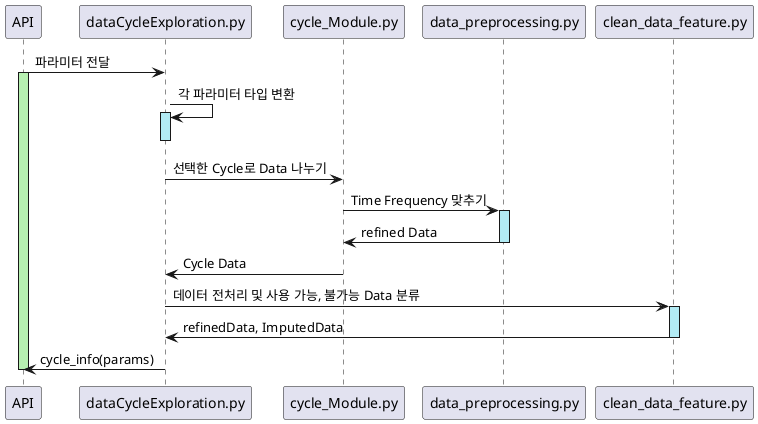 @startuml dataCycle_dataset

API -> dataCycleExploration.py : 파라미터 전달
activate API #B7F0B1

dataCycleExploration.py -> dataCycleExploration.py : 각 파라미터 타입 변환
activate dataCycleExploration.py #B2EBF4
deactivate dataCycleExploration.py



dataCycleExploration.py -> cycle_Module.py : 선택한 Cycle로 Data 나누기

cycle_Module.py -> data_preprocessing.py : Time Frequency 맞추기
activate data_preprocessing.py #B2EBF4
cycle_Module.py <- data_preprocessing.py : refined Data
deactivate data_preprocessing.py 

dataCycleExploration.py <- cycle_Module.py : Cycle Data


dataCycleExploration.py -> clean_data_feature.py : 데이터 전처리 및 사용 가능, 불가능 Data 분류
activate clean_data_feature.py #B2EBF4
dataCycleExploration.py <- clean_data_feature.py : refinedData, ImputedData 
deactivate clean_data_feature.py 

API <- dataCycleExploration.py : cycle_info(params)
deactivate API




@enduml















' API -> dataCycleExploration.py : getCycleDataQualityCheckTable(db_client,params)
' activate API #B7F0B1

' dataCycleExploration.py -> dataCycleExploration.py : getDatawithParam(params)
' activate dataCycleExploration.py #B2EBF4
' deactivate dataCycleExploration.py

' ' note left
' ' [return]
' ' db_name
' ' ms_name
' ' feature_name
' ' NanInfoForCleanData
' ' feature_list
' ' freq_min
' ' start_time
' ' end_time
' ' feature_cycle
' ' feature_cycle_times
' ' end note


' dataCycleExploration.py -> cycle_Module.py : getCycleselectDataFrame(query_data, feature_cycle, feature_cycle_times)
' dataCycleExploration.py <-- cycle_Module.py : data

' dataCycleExploration.py -> clean_data_feature.py : getOneCleanDataSetByFeature(data, NanInfoForCleanData)
' dataCycleExploration.py <-- clean_data_feature.py : refinedData, NaNRemovedData, ImputedData, finalFlag


' API <- dataCycleExploration.py : cycle_info(params)
' deactivate API